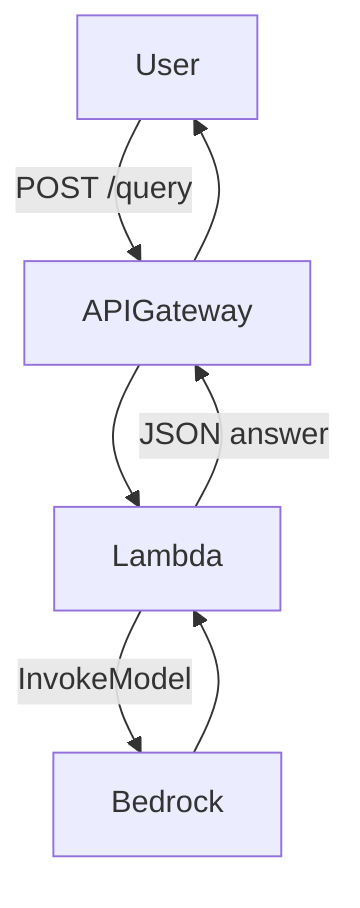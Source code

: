 graph TD
    User -->|POST /query| APIGateway
    APIGateway --> Lambda
    Lambda -->|InvokeModel| Bedrock
    Bedrock --> Lambda
    Lambda -->|JSON answer| APIGateway
    APIGateway --> User